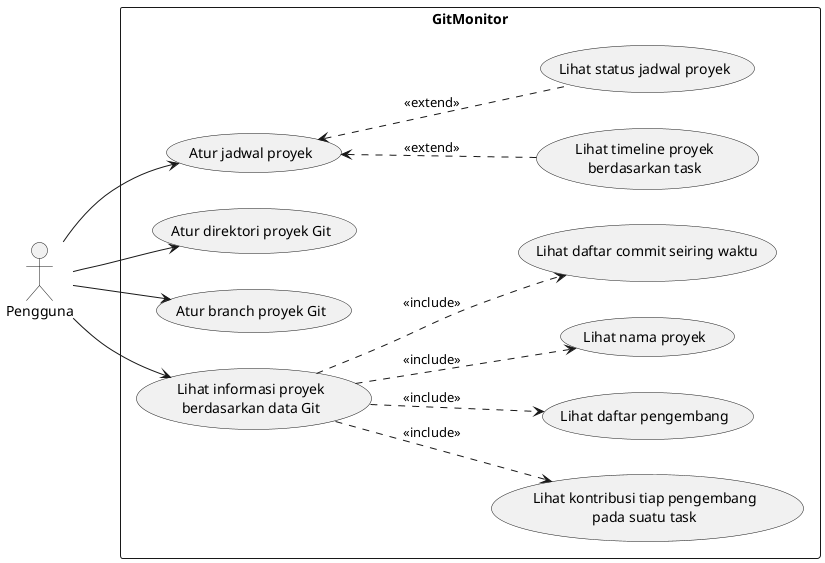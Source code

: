 @startuml use_case
skinparam monochrome true
left to right direction
actor Pengguna as u
rectangle "GitMonitor" {
    usecase "Atur direktori proyek Git" as uc1
    usecase "Atur branch proyek Git" as uc2
    usecase "Atur jadwal proyek" as uc3
    usecase "Lihat timeline proyek\nberdasarkan task" as uc4
    usecase "Lihat status jadwal proyek" as uc5
    usecase "Lihat informasi proyek\nberdasarkan data Git" as uc6
    usecase "Lihat kontribusi tiap pengembang\npada suatu task" as uc7
    usecase "Lihat daftar pengembang" as uc8
    usecase "Lihat nama proyek" as uc9
    usecase "Lihat daftar commit seiring waktu" as uc10
} 

u --> uc1
u --> uc2
u -> uc3
u --> uc6

uc3 <.. uc4 : <<extend>>
uc3 <.. uc5 : <<extend>>

uc6 ..> uc7 : <<include>> 
uc6 ..> uc8 : <<include>>
uc6 ..> uc9 : <<include>>
uc6 ..> uc10 : <<include>>
@enduml